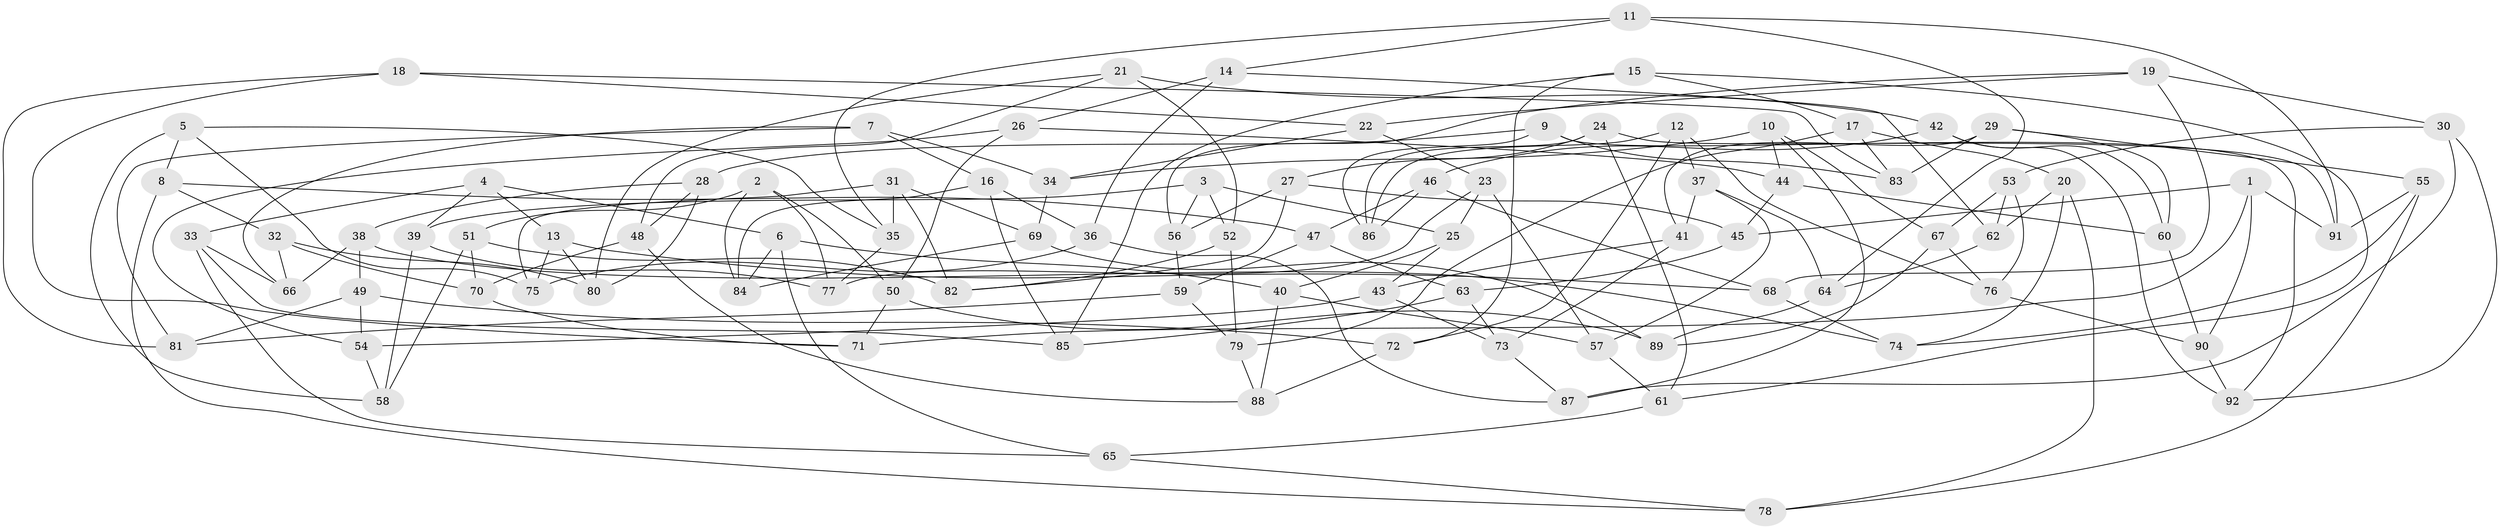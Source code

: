 // Generated by graph-tools (version 1.1) at 2025/11/02/27/25 16:11:43]
// undirected, 92 vertices, 184 edges
graph export_dot {
graph [start="1"]
  node [color=gray90,style=filled];
  1;
  2;
  3;
  4;
  5;
  6;
  7;
  8;
  9;
  10;
  11;
  12;
  13;
  14;
  15;
  16;
  17;
  18;
  19;
  20;
  21;
  22;
  23;
  24;
  25;
  26;
  27;
  28;
  29;
  30;
  31;
  32;
  33;
  34;
  35;
  36;
  37;
  38;
  39;
  40;
  41;
  42;
  43;
  44;
  45;
  46;
  47;
  48;
  49;
  50;
  51;
  52;
  53;
  54;
  55;
  56;
  57;
  58;
  59;
  60;
  61;
  62;
  63;
  64;
  65;
  66;
  67;
  68;
  69;
  70;
  71;
  72;
  73;
  74;
  75;
  76;
  77;
  78;
  79;
  80;
  81;
  82;
  83;
  84;
  85;
  86;
  87;
  88;
  89;
  90;
  91;
  92;
  1 -- 91;
  1 -- 90;
  1 -- 71;
  1 -- 45;
  2 -- 84;
  2 -- 77;
  2 -- 50;
  2 -- 51;
  3 -- 52;
  3 -- 39;
  3 -- 56;
  3 -- 25;
  4 -- 6;
  4 -- 39;
  4 -- 13;
  4 -- 33;
  5 -- 75;
  5 -- 35;
  5 -- 8;
  5 -- 58;
  6 -- 40;
  6 -- 84;
  6 -- 65;
  7 -- 16;
  7 -- 81;
  7 -- 34;
  7 -- 66;
  8 -- 47;
  8 -- 32;
  8 -- 78;
  9 -- 83;
  9 -- 86;
  9 -- 92;
  9 -- 28;
  10 -- 67;
  10 -- 87;
  10 -- 44;
  10 -- 34;
  11 -- 35;
  11 -- 14;
  11 -- 91;
  11 -- 64;
  12 -- 72;
  12 -- 37;
  12 -- 76;
  12 -- 86;
  13 -- 75;
  13 -- 80;
  13 -- 68;
  14 -- 36;
  14 -- 62;
  14 -- 26;
  15 -- 17;
  15 -- 61;
  15 -- 85;
  15 -- 72;
  16 -- 85;
  16 -- 36;
  16 -- 84;
  17 -- 83;
  17 -- 79;
  17 -- 20;
  18 -- 71;
  18 -- 22;
  18 -- 83;
  18 -- 81;
  19 -- 68;
  19 -- 30;
  19 -- 56;
  19 -- 22;
  20 -- 62;
  20 -- 74;
  20 -- 78;
  21 -- 80;
  21 -- 52;
  21 -- 48;
  21 -- 42;
  22 -- 23;
  22 -- 34;
  23 -- 77;
  23 -- 57;
  23 -- 25;
  24 -- 86;
  24 -- 91;
  24 -- 27;
  24 -- 61;
  25 -- 43;
  25 -- 40;
  26 -- 50;
  26 -- 54;
  26 -- 44;
  27 -- 56;
  27 -- 45;
  27 -- 82;
  28 -- 48;
  28 -- 80;
  28 -- 38;
  29 -- 41;
  29 -- 83;
  29 -- 55;
  29 -- 60;
  30 -- 87;
  30 -- 92;
  30 -- 53;
  31 -- 75;
  31 -- 69;
  31 -- 35;
  31 -- 82;
  32 -- 80;
  32 -- 70;
  32 -- 66;
  33 -- 65;
  33 -- 66;
  33 -- 85;
  34 -- 69;
  35 -- 77;
  36 -- 87;
  36 -- 75;
  37 -- 57;
  37 -- 41;
  37 -- 64;
  38 -- 74;
  38 -- 66;
  38 -- 49;
  39 -- 58;
  39 -- 77;
  40 -- 57;
  40 -- 88;
  41 -- 43;
  41 -- 73;
  42 -- 46;
  42 -- 60;
  42 -- 92;
  43 -- 54;
  43 -- 73;
  44 -- 60;
  44 -- 45;
  45 -- 63;
  46 -- 47;
  46 -- 68;
  46 -- 86;
  47 -- 59;
  47 -- 63;
  48 -- 88;
  48 -- 70;
  49 -- 81;
  49 -- 54;
  49 -- 72;
  50 -- 71;
  50 -- 89;
  51 -- 58;
  51 -- 82;
  51 -- 70;
  52 -- 82;
  52 -- 79;
  53 -- 76;
  53 -- 67;
  53 -- 62;
  54 -- 58;
  55 -- 91;
  55 -- 74;
  55 -- 78;
  56 -- 59;
  57 -- 61;
  59 -- 79;
  59 -- 81;
  60 -- 90;
  61 -- 65;
  62 -- 64;
  63 -- 73;
  63 -- 85;
  64 -- 89;
  65 -- 78;
  67 -- 89;
  67 -- 76;
  68 -- 74;
  69 -- 84;
  69 -- 89;
  70 -- 71;
  72 -- 88;
  73 -- 87;
  76 -- 90;
  79 -- 88;
  90 -- 92;
}
